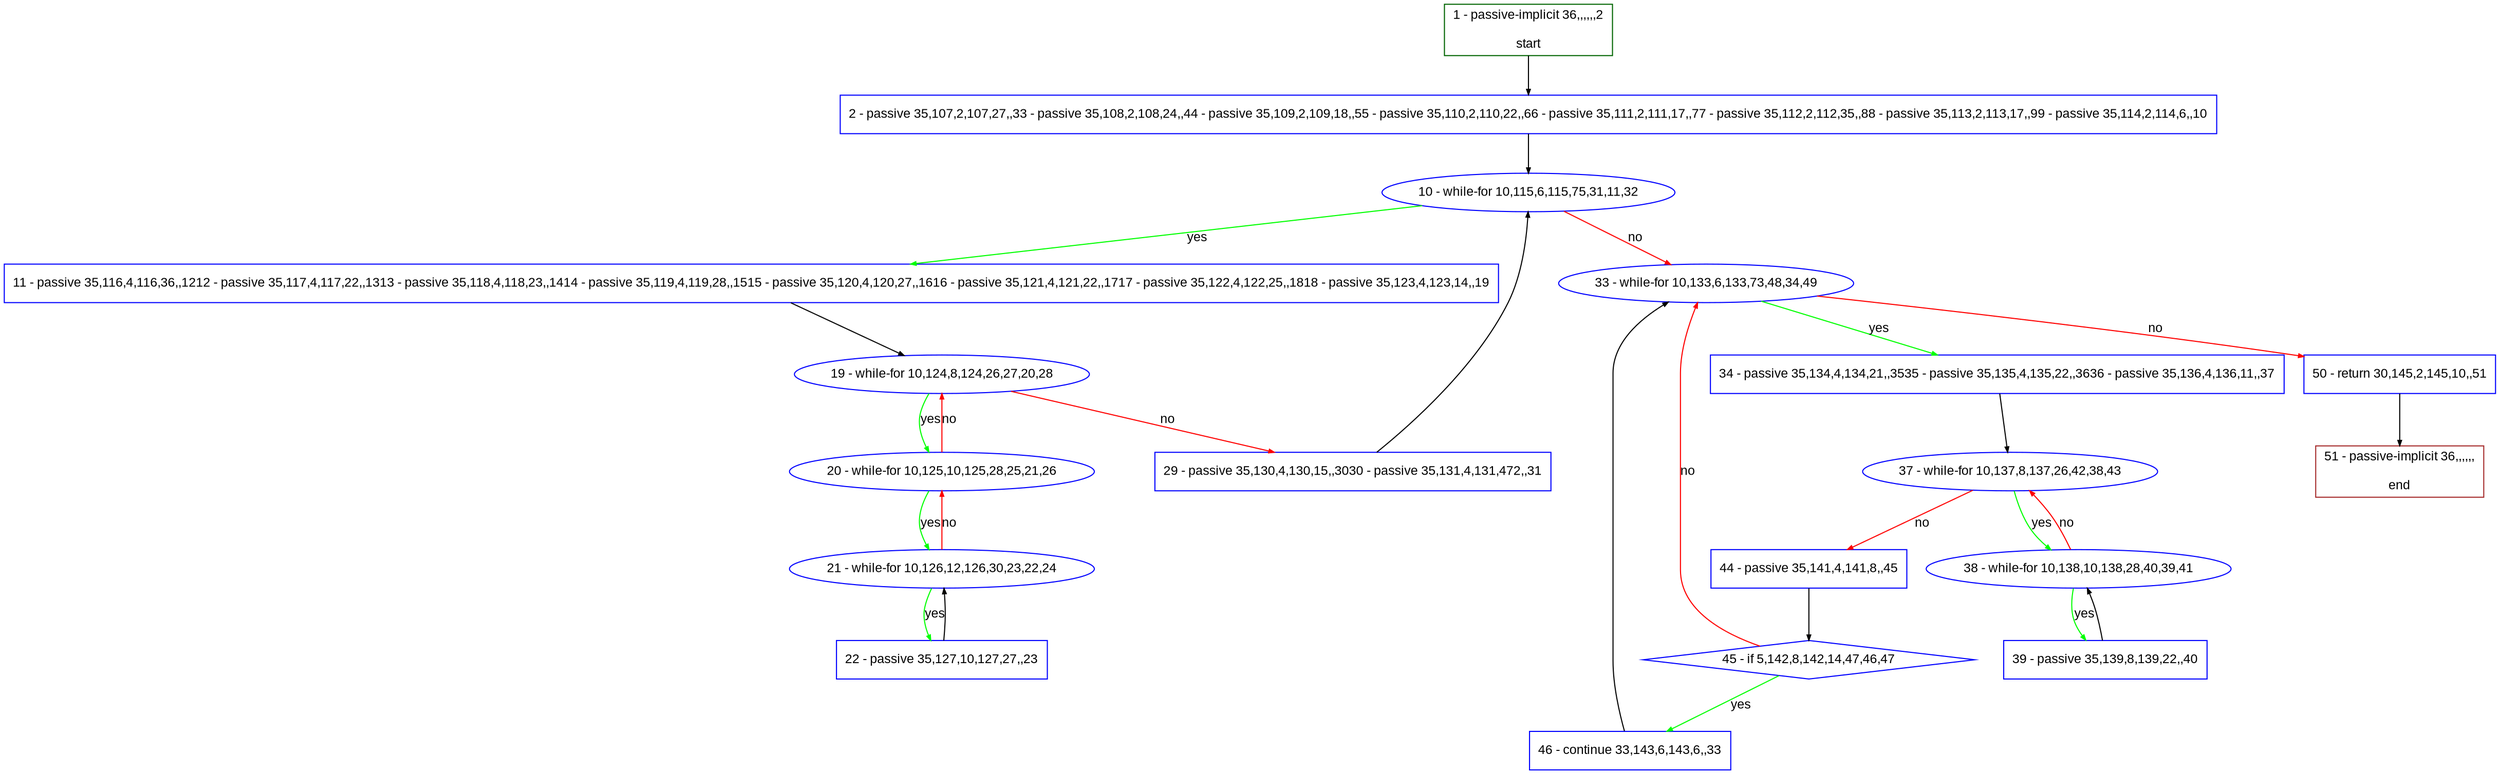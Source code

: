 digraph "" {
  graph [pack="true", label="", fontsize="12", packmode="clust", fontname="Arial", fillcolor="#FFFFCC", bgcolor="white", style="rounded,filled", compound="true"];
  node [node_initialized="no", label="", color="grey", fontsize="12", fillcolor="white", fontname="Arial", style="filled", shape="rectangle", compound="true", fixedsize="false"];
  edge [fontcolor="black", arrowhead="normal", arrowtail="none", arrowsize="0.5", ltail="", label="", color="black", fontsize="12", lhead="", fontname="Arial", dir="forward", compound="true"];
  __N1 [label="2 - passive 35,107,2,107,27,,33 - passive 35,108,2,108,24,,44 - passive 35,109,2,109,18,,55 - passive 35,110,2,110,22,,66 - passive 35,111,2,111,17,,77 - passive 35,112,2,112,35,,88 - passive 35,113,2,113,17,,99 - passive 35,114,2,114,6,,10", color="#0000ff", fillcolor="#ffffff", style="filled", shape="box"];
  __N2 [label="1 - passive-implicit 36,,,,,,2\n\nstart", color="#006400", fillcolor="#ffffff", style="filled", shape="box"];
  __N3 [label="10 - while-for 10,115,6,115,75,31,11,32", color="#0000ff", fillcolor="#ffffff", style="filled", shape="oval"];
  __N4 [label="11 - passive 35,116,4,116,36,,1212 - passive 35,117,4,117,22,,1313 - passive 35,118,4,118,23,,1414 - passive 35,119,4,119,28,,1515 - passive 35,120,4,120,27,,1616 - passive 35,121,4,121,22,,1717 - passive 35,122,4,122,25,,1818 - passive 35,123,4,123,14,,19", color="#0000ff", fillcolor="#ffffff", style="filled", shape="box"];
  __N5 [label="33 - while-for 10,133,6,133,73,48,34,49", color="#0000ff", fillcolor="#ffffff", style="filled", shape="oval"];
  __N6 [label="19 - while-for 10,124,8,124,26,27,20,28", color="#0000ff", fillcolor="#ffffff", style="filled", shape="oval"];
  __N7 [label="20 - while-for 10,125,10,125,28,25,21,26", color="#0000ff", fillcolor="#ffffff", style="filled", shape="oval"];
  __N8 [label="29 - passive 35,130,4,130,15,,3030 - passive 35,131,4,131,472,,31", color="#0000ff", fillcolor="#ffffff", style="filled", shape="box"];
  __N9 [label="21 - while-for 10,126,12,126,30,23,22,24", color="#0000ff", fillcolor="#ffffff", style="filled", shape="oval"];
  __N10 [label="22 - passive 35,127,10,127,27,,23", color="#0000ff", fillcolor="#ffffff", style="filled", shape="box"];
  __N11 [label="34 - passive 35,134,4,134,21,,3535 - passive 35,135,4,135,22,,3636 - passive 35,136,4,136,11,,37", color="#0000ff", fillcolor="#ffffff", style="filled", shape="box"];
  __N12 [label="50 - return 30,145,2,145,10,,51", color="#0000ff", fillcolor="#ffffff", style="filled", shape="box"];
  __N13 [label="37 - while-for 10,137,8,137,26,42,38,43", color="#0000ff", fillcolor="#ffffff", style="filled", shape="oval"];
  __N14 [label="38 - while-for 10,138,10,138,28,40,39,41", color="#0000ff", fillcolor="#ffffff", style="filled", shape="oval"];
  __N15 [label="44 - passive 35,141,4,141,8,,45", color="#0000ff", fillcolor="#ffffff", style="filled", shape="box"];
  __N16 [label="39 - passive 35,139,8,139,22,,40", color="#0000ff", fillcolor="#ffffff", style="filled", shape="box"];
  __N17 [label="45 - if 5,142,8,142,14,47,46,47", color="#0000ff", fillcolor="#ffffff", style="filled", shape="diamond"];
  __N18 [label="46 - continue 33,143,6,143,6,,33", color="#0000ff", fillcolor="#ffffff", style="filled", shape="box"];
  __N19 [label="51 - passive-implicit 36,,,,,,\n\nend", color="#a52a2a", fillcolor="#ffffff", style="filled", shape="box"];
  __N2 -> __N1 [arrowhead="normal", arrowtail="none", color="#000000", label="", dir="forward"];
  __N1 -> __N3 [arrowhead="normal", arrowtail="none", color="#000000", label="", dir="forward"];
  __N3 -> __N4 [arrowhead="normal", arrowtail="none", color="#00ff00", label="yes", dir="forward"];
  __N3 -> __N5 [arrowhead="normal", arrowtail="none", color="#ff0000", label="no", dir="forward"];
  __N4 -> __N6 [arrowhead="normal", arrowtail="none", color="#000000", label="", dir="forward"];
  __N6 -> __N7 [arrowhead="normal", arrowtail="none", color="#00ff00", label="yes", dir="forward"];
  __N7 -> __N6 [arrowhead="normal", arrowtail="none", color="#ff0000", label="no", dir="forward"];
  __N6 -> __N8 [arrowhead="normal", arrowtail="none", color="#ff0000", label="no", dir="forward"];
  __N7 -> __N9 [arrowhead="normal", arrowtail="none", color="#00ff00", label="yes", dir="forward"];
  __N9 -> __N7 [arrowhead="normal", arrowtail="none", color="#ff0000", label="no", dir="forward"];
  __N9 -> __N10 [arrowhead="normal", arrowtail="none", color="#00ff00", label="yes", dir="forward"];
  __N10 -> __N9 [arrowhead="normal", arrowtail="none", color="#000000", label="", dir="forward"];
  __N8 -> __N3 [arrowhead="normal", arrowtail="none", color="#000000", label="", dir="forward"];
  __N5 -> __N11 [arrowhead="normal", arrowtail="none", color="#00ff00", label="yes", dir="forward"];
  __N5 -> __N12 [arrowhead="normal", arrowtail="none", color="#ff0000", label="no", dir="forward"];
  __N11 -> __N13 [arrowhead="normal", arrowtail="none", color="#000000", label="", dir="forward"];
  __N13 -> __N14 [arrowhead="normal", arrowtail="none", color="#00ff00", label="yes", dir="forward"];
  __N14 -> __N13 [arrowhead="normal", arrowtail="none", color="#ff0000", label="no", dir="forward"];
  __N13 -> __N15 [arrowhead="normal", arrowtail="none", color="#ff0000", label="no", dir="forward"];
  __N14 -> __N16 [arrowhead="normal", arrowtail="none", color="#00ff00", label="yes", dir="forward"];
  __N16 -> __N14 [arrowhead="normal", arrowtail="none", color="#000000", label="", dir="forward"];
  __N15 -> __N17 [arrowhead="normal", arrowtail="none", color="#000000", label="", dir="forward"];
  __N17 -> __N5 [arrowhead="normal", arrowtail="none", color="#ff0000", label="no", dir="forward"];
  __N17 -> __N18 [arrowhead="normal", arrowtail="none", color="#00ff00", label="yes", dir="forward"];
  __N18 -> __N5 [arrowhead="normal", arrowtail="none", color="#000000", label="", dir="forward"];
  __N12 -> __N19 [arrowhead="normal", arrowtail="none", color="#000000", label="", dir="forward"];
}
